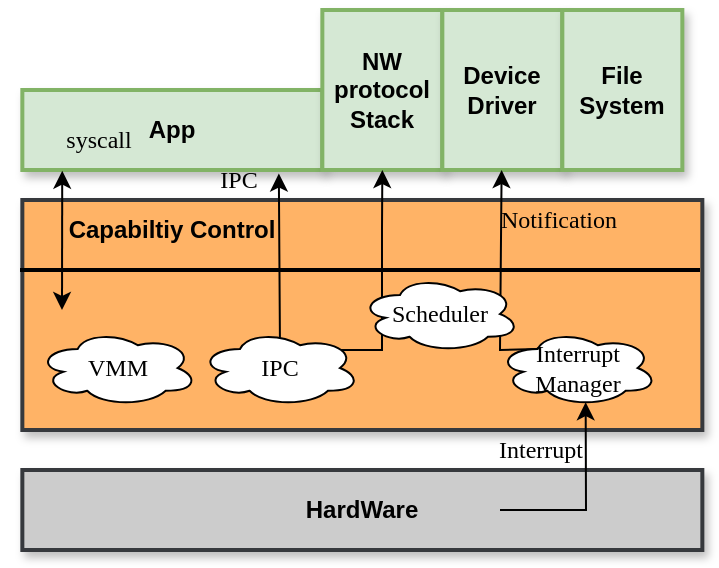 <mxfile version="26.1.1">
  <diagram name="第 1 页" id="rmBkrmURTCAQ85lhJGu3">
    <mxGraphModel dx="751" dy="-3063" grid="1" gridSize="10" guides="1" tooltips="1" connect="1" arrows="1" fold="1" page="1" pageScale="1" pageWidth="827" pageHeight="1169" math="0" shadow="0">
      <root>
        <mxCell id="0" />
        <mxCell id="1" parent="0" />
        <mxCell id="ojqfoXn8m1kjFAIE8Qny-1" value="" style="rounded=0;whiteSpace=wrap;html=1;fillColor=#FFB366;strokeColor=#36393d;strokeWidth=2;container=0;shadow=1;" vertex="1" parent="1">
          <mxGeometry x="151.17" y="4035" width="340" height="115" as="geometry" />
        </mxCell>
        <mxCell id="ojqfoXn8m1kjFAIE8Qny-2" value="&lt;b&gt;HardWare&lt;/b&gt;" style="rounded=0;whiteSpace=wrap;html=1;fillColor=#CCCCCC;strokeColor=#36393d;strokeWidth=2;container=0;shadow=1;" vertex="1" parent="1">
          <mxGeometry x="151.17" y="4170" width="340" height="40" as="geometry" />
        </mxCell>
        <mxCell id="ojqfoXn8m1kjFAIE8Qny-3" value="&lt;b&gt;App&lt;/b&gt;" style="rounded=0;whiteSpace=wrap;html=1;fillColor=#d5e8d4;strokeColor=#82b366;strokeWidth=2;container=0;shadow=1;" vertex="1" parent="1">
          <mxGeometry x="151.17" y="3980" width="150" height="40" as="geometry" />
        </mxCell>
        <mxCell id="ojqfoXn8m1kjFAIE8Qny-4" value="&lt;b&gt;NW protocol Stack&lt;/b&gt;" style="rounded=0;whiteSpace=wrap;html=1;fillColor=#d5e8d4;strokeColor=#82b366;strokeWidth=2;container=0;shadow=1;" vertex="1" parent="1">
          <mxGeometry x="301.17" y="3940" width="60" height="80" as="geometry" />
        </mxCell>
        <mxCell id="ojqfoXn8m1kjFAIE8Qny-5" value="&lt;b&gt;Device Driver&lt;/b&gt;" style="rounded=0;whiteSpace=wrap;html=1;fillColor=#d5e8d4;strokeColor=#82b366;strokeWidth=2;container=0;shadow=1;" vertex="1" parent="1">
          <mxGeometry x="361.17" y="3940" width="60" height="80" as="geometry" />
        </mxCell>
        <mxCell id="ojqfoXn8m1kjFAIE8Qny-6" value="&lt;b&gt;File System&lt;/b&gt;" style="rounded=0;whiteSpace=wrap;html=1;fillColor=#d5e8d4;strokeColor=#82b366;strokeWidth=2;container=0;shadow=1;" vertex="1" parent="1">
          <mxGeometry x="421.17" y="3940" width="60" height="80" as="geometry" />
        </mxCell>
        <mxCell id="ojqfoXn8m1kjFAIE8Qny-7" value="" style="endArrow=classic;startArrow=classic;html=1;rounded=0;entryX=0.5;entryY=1;entryDx=0;entryDy=0;exitX=0.855;exitY=1.044;exitDx=0;exitDy=0;exitPerimeter=0;" edge="1" parent="1" source="ojqfoXn8m1kjFAIE8Qny-3" target="ojqfoXn8m1kjFAIE8Qny-4">
          <mxGeometry width="50" height="50" relative="1" as="geometry">
            <mxPoint x="236" y="4020" as="sourcePoint" />
            <mxPoint x="271.17" y="4055" as="targetPoint" />
            <Array as="points">
              <mxPoint x="280" y="4110" />
              <mxPoint x="331" y="4110" />
              <mxPoint x="331" y="4050" />
            </Array>
          </mxGeometry>
        </mxCell>
        <mxCell id="ojqfoXn8m1kjFAIE8Qny-8" value="" style="endArrow=classic;startArrow=classic;html=1;rounded=0;entryX=0.133;entryY=1.009;entryDx=0;entryDy=0;entryPerimeter=0;" edge="1" parent="1" target="ojqfoXn8m1kjFAIE8Qny-3">
          <mxGeometry width="50" height="50" relative="1" as="geometry">
            <mxPoint x="171" y="4090" as="sourcePoint" />
            <mxPoint x="201.17" y="4005" as="targetPoint" />
          </mxGeometry>
        </mxCell>
        <mxCell id="ojqfoXn8m1kjFAIE8Qny-9" value="&lt;font style=&quot;font-size: 12px;&quot; face=&quot;Times New Roman&quot;&gt;syscall&lt;/font&gt;" style="text;strokeColor=none;align=center;fillColor=none;html=1;verticalAlign=middle;whiteSpace=wrap;rounded=0;strokeWidth=1;container=0;" vertex="1" parent="1">
          <mxGeometry x="140.0" y="3995" width="98.83" height="20" as="geometry" />
        </mxCell>
        <mxCell id="ojqfoXn8m1kjFAIE8Qny-10" value="&lt;font style=&quot;font-size: 12px;&quot; face=&quot;Times New Roman&quot;&gt;IPC&lt;/font&gt;" style="text;strokeColor=none;align=center;fillColor=none;html=1;verticalAlign=middle;whiteSpace=wrap;rounded=0;strokeWidth=1;container=0;" vertex="1" parent="1">
          <mxGeometry x="210" y="4015" width="98.83" height="20" as="geometry" />
        </mxCell>
        <mxCell id="ojqfoXn8m1kjFAIE8Qny-14" value="" style="endArrow=classic;html=1;rounded=0;exitX=0.25;exitY=0.25;exitDx=0;exitDy=0;exitPerimeter=0;" edge="1" parent="1" source="ojqfoXn8m1kjFAIE8Qny-22" target="ojqfoXn8m1kjFAIE8Qny-5">
          <mxGeometry width="50" height="50" relative="1" as="geometry">
            <mxPoint x="450" y="4100" as="sourcePoint" />
            <mxPoint x="391.17" y="4075" as="targetPoint" />
            <Array as="points">
              <mxPoint x="390" y="4110" />
            </Array>
          </mxGeometry>
        </mxCell>
        <mxCell id="ojqfoXn8m1kjFAIE8Qny-11" value="&lt;font face=&quot;Times New Roman&quot;&gt;Scheduler&lt;/font&gt;" style="ellipse;shape=cloud;whiteSpace=wrap;html=1;" vertex="1" parent="1">
          <mxGeometry x="320" y="4073" width="80" height="38" as="geometry" />
        </mxCell>
        <mxCell id="ojqfoXn8m1kjFAIE8Qny-12" value="" style="endArrow=classic;html=1;rounded=0;entryX=0.55;entryY=0.95;entryDx=0;entryDy=0;entryPerimeter=0;" edge="1" parent="1" target="ojqfoXn8m1kjFAIE8Qny-22">
          <mxGeometry width="50" height="50" relative="1" as="geometry">
            <mxPoint x="390" y="4190" as="sourcePoint" />
            <mxPoint x="391.17" y="4075" as="targetPoint" />
            <Array as="points">
              <mxPoint x="433" y="4190" />
            </Array>
          </mxGeometry>
        </mxCell>
        <mxCell id="ojqfoXn8m1kjFAIE8Qny-13" value="&lt;font style=&quot;font-size: 12px;&quot; face=&quot;Times New Roman&quot;&gt;Interrupt&lt;/font&gt;" style="text;strokeColor=none;align=center;fillColor=none;html=1;verticalAlign=middle;whiteSpace=wrap;rounded=0;strokeWidth=1;container=0;" vertex="1" parent="1">
          <mxGeometry x="361.17" y="4150" width="98.83" height="20" as="geometry" />
        </mxCell>
        <mxCell id="ojqfoXn8m1kjFAIE8Qny-15" value="&lt;font style=&quot;font-size: 12px;&quot; face=&quot;Times New Roman&quot;&gt;Notification&lt;/font&gt;" style="text;strokeColor=none;align=center;fillColor=none;html=1;verticalAlign=middle;whiteSpace=wrap;rounded=0;strokeWidth=1;container=0;" vertex="1" parent="1">
          <mxGeometry x="370.0" y="4035" width="98.83" height="20" as="geometry" />
        </mxCell>
        <mxCell id="ojqfoXn8m1kjFAIE8Qny-17" value="" style="endArrow=none;html=1;strokeWidth=2;rounded=0;" edge="1" parent="1">
          <mxGeometry width="50" height="50" relative="1" as="geometry">
            <mxPoint x="150" y="4070" as="sourcePoint" />
            <mxPoint x="490" y="4070" as="targetPoint" />
          </mxGeometry>
        </mxCell>
        <mxCell id="ojqfoXn8m1kjFAIE8Qny-20" value="&lt;font face=&quot;Times New Roman&quot;&gt;VMM&lt;/font&gt;" style="ellipse;shape=cloud;whiteSpace=wrap;html=1;" vertex="1" parent="1">
          <mxGeometry x="158.83" y="4100" width="80" height="38" as="geometry" />
        </mxCell>
        <mxCell id="ojqfoXn8m1kjFAIE8Qny-21" value="&lt;font face=&quot;Times New Roman&quot;&gt;IPC&lt;/font&gt;" style="ellipse;shape=cloud;whiteSpace=wrap;html=1;" vertex="1" parent="1">
          <mxGeometry x="240" y="4100" width="80" height="38" as="geometry" />
        </mxCell>
        <mxCell id="ojqfoXn8m1kjFAIE8Qny-22" value="&lt;font face=&quot;Times New Roman&quot;&gt;Interrupt Manager&lt;/font&gt;" style="ellipse;shape=cloud;whiteSpace=wrap;html=1;" vertex="1" parent="1">
          <mxGeometry x="388.83" y="4100" width="80" height="38" as="geometry" />
        </mxCell>
        <mxCell id="ojqfoXn8m1kjFAIE8Qny-25" value="&lt;b&gt;Capabiltiy Control&lt;/b&gt;" style="text;html=1;align=center;verticalAlign=middle;whiteSpace=wrap;rounded=0;" vertex="1" parent="1">
          <mxGeometry x="171.17" y="4035" width="110" height="30" as="geometry" />
        </mxCell>
      </root>
    </mxGraphModel>
  </diagram>
</mxfile>
